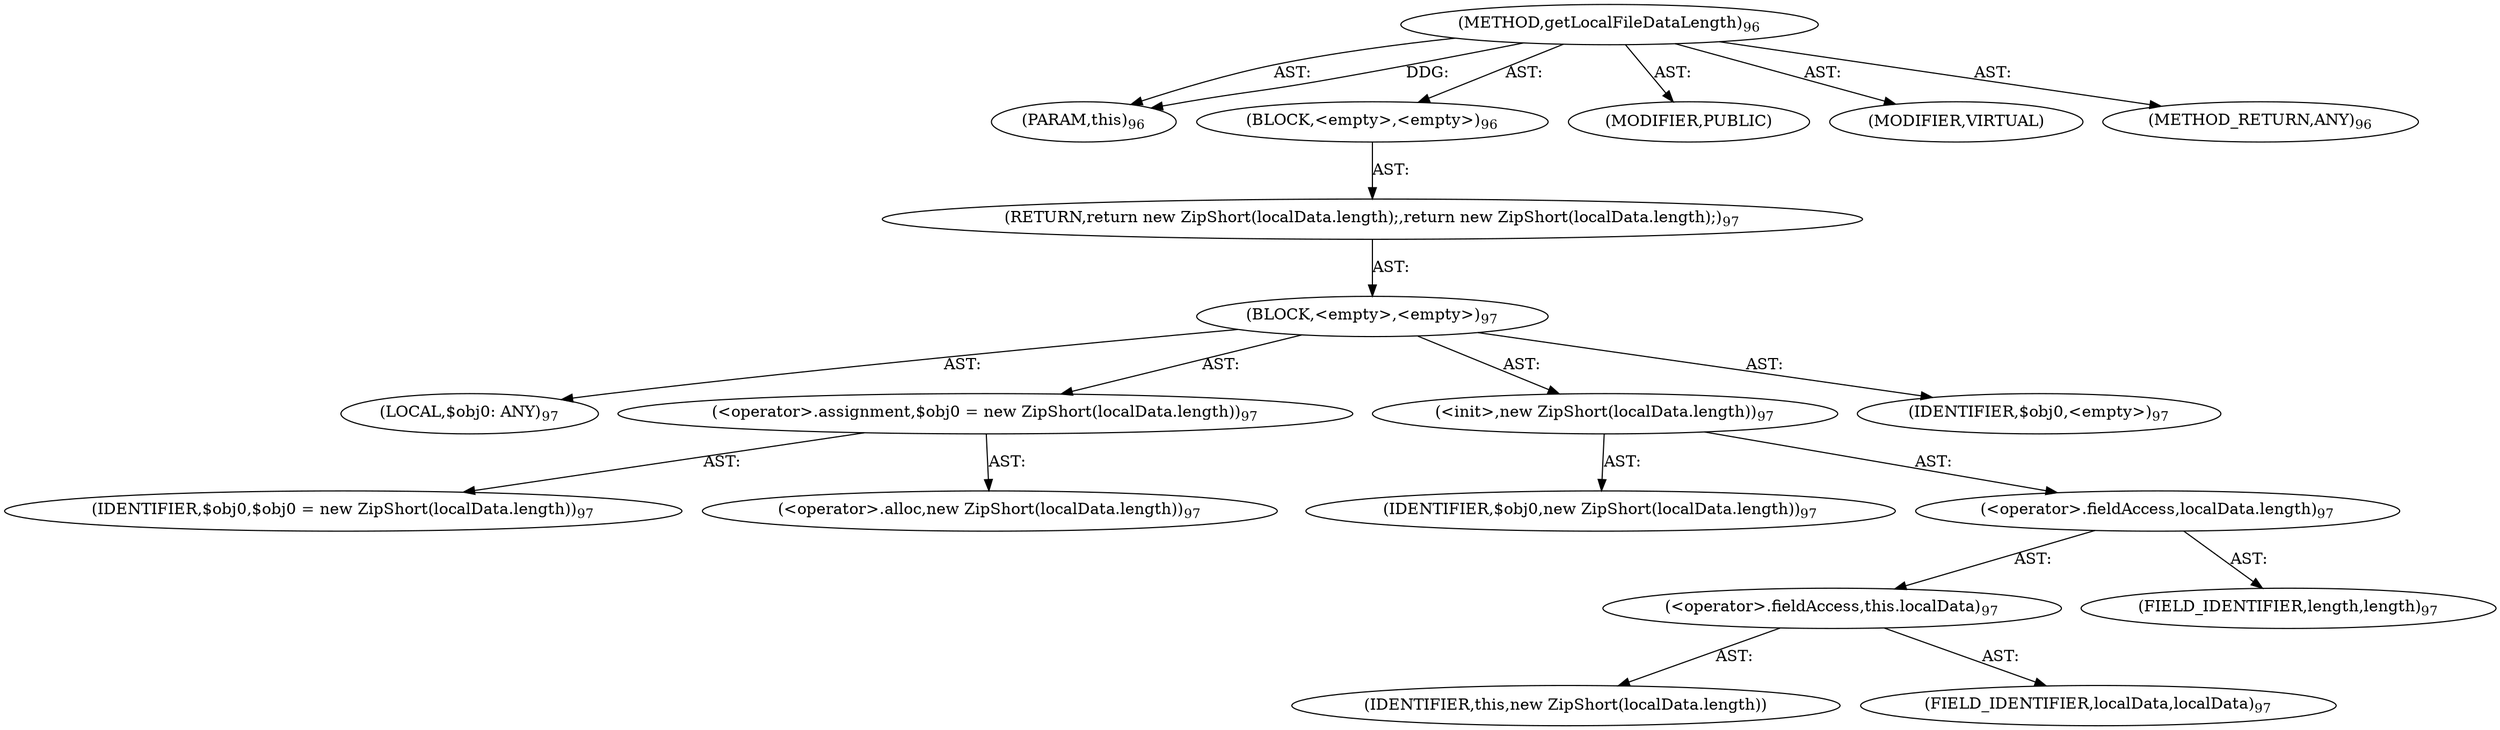 digraph "getLocalFileDataLength" {  
"111669149699" [label = <(METHOD,getLocalFileDataLength)<SUB>96</SUB>> ]
"115964117000" [label = <(PARAM,this)<SUB>96</SUB>> ]
"25769803779" [label = <(BLOCK,&lt;empty&gt;,&lt;empty&gt;)<SUB>96</SUB>> ]
"146028888065" [label = <(RETURN,return new ZipShort(localData.length);,return new ZipShort(localData.length);)<SUB>97</SUB>> ]
"25769803780" [label = <(BLOCK,&lt;empty&gt;,&lt;empty&gt;)<SUB>97</SUB>> ]
"94489280512" [label = <(LOCAL,$obj0: ANY)<SUB>97</SUB>> ]
"30064771077" [label = <(&lt;operator&gt;.assignment,$obj0 = new ZipShort(localData.length))<SUB>97</SUB>> ]
"68719476744" [label = <(IDENTIFIER,$obj0,$obj0 = new ZipShort(localData.length))<SUB>97</SUB>> ]
"30064771078" [label = <(&lt;operator&gt;.alloc,new ZipShort(localData.length))<SUB>97</SUB>> ]
"30064771079" [label = <(&lt;init&gt;,new ZipShort(localData.length))<SUB>97</SUB>> ]
"68719476745" [label = <(IDENTIFIER,$obj0,new ZipShort(localData.length))<SUB>97</SUB>> ]
"30064771080" [label = <(&lt;operator&gt;.fieldAccess,localData.length)<SUB>97</SUB>> ]
"30064771081" [label = <(&lt;operator&gt;.fieldAccess,this.localData)<SUB>97</SUB>> ]
"68719476746" [label = <(IDENTIFIER,this,new ZipShort(localData.length))> ]
"55834574851" [label = <(FIELD_IDENTIFIER,localData,localData)<SUB>97</SUB>> ]
"55834574852" [label = <(FIELD_IDENTIFIER,length,length)<SUB>97</SUB>> ]
"68719476747" [label = <(IDENTIFIER,$obj0,&lt;empty&gt;)<SUB>97</SUB>> ]
"133143986184" [label = <(MODIFIER,PUBLIC)> ]
"133143986185" [label = <(MODIFIER,VIRTUAL)> ]
"128849018883" [label = <(METHOD_RETURN,ANY)<SUB>96</SUB>> ]
  "111669149699" -> "115964117000"  [ label = "AST: "] 
  "111669149699" -> "25769803779"  [ label = "AST: "] 
  "111669149699" -> "133143986184"  [ label = "AST: "] 
  "111669149699" -> "133143986185"  [ label = "AST: "] 
  "111669149699" -> "128849018883"  [ label = "AST: "] 
  "25769803779" -> "146028888065"  [ label = "AST: "] 
  "146028888065" -> "25769803780"  [ label = "AST: "] 
  "25769803780" -> "94489280512"  [ label = "AST: "] 
  "25769803780" -> "30064771077"  [ label = "AST: "] 
  "25769803780" -> "30064771079"  [ label = "AST: "] 
  "25769803780" -> "68719476747"  [ label = "AST: "] 
  "30064771077" -> "68719476744"  [ label = "AST: "] 
  "30064771077" -> "30064771078"  [ label = "AST: "] 
  "30064771079" -> "68719476745"  [ label = "AST: "] 
  "30064771079" -> "30064771080"  [ label = "AST: "] 
  "30064771080" -> "30064771081"  [ label = "AST: "] 
  "30064771080" -> "55834574852"  [ label = "AST: "] 
  "30064771081" -> "68719476746"  [ label = "AST: "] 
  "30064771081" -> "55834574851"  [ label = "AST: "] 
  "111669149699" -> "115964117000"  [ label = "DDG: "] 
}
